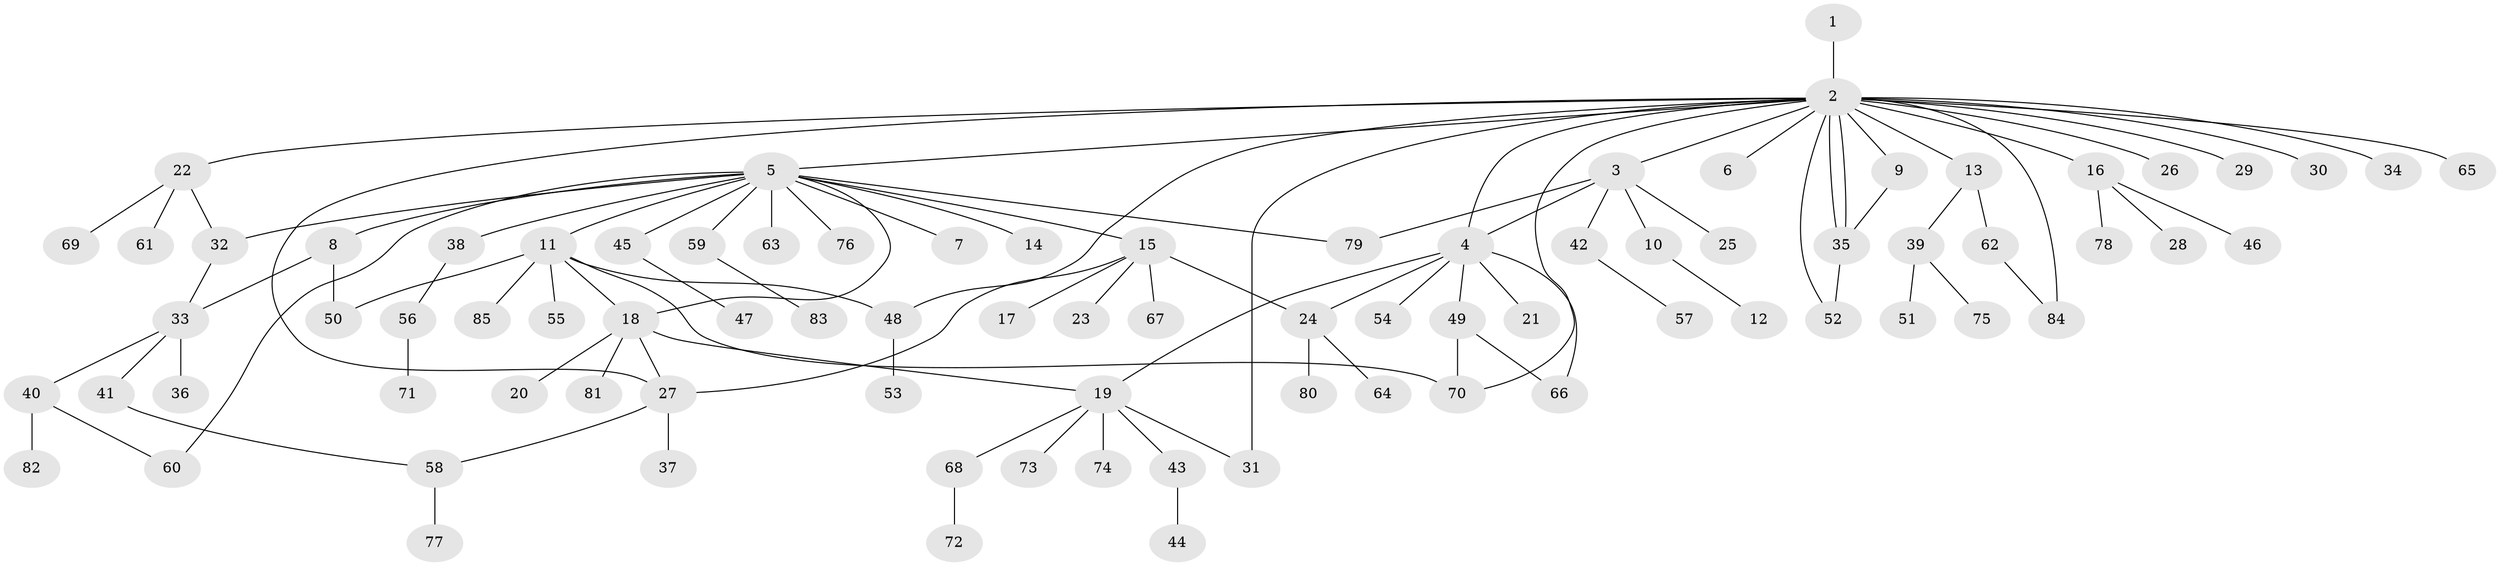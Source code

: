 // Generated by graph-tools (version 1.1) at 2025/14/03/09/25 04:14:37]
// undirected, 85 vertices, 105 edges
graph export_dot {
graph [start="1"]
  node [color=gray90,style=filled];
  1;
  2;
  3;
  4;
  5;
  6;
  7;
  8;
  9;
  10;
  11;
  12;
  13;
  14;
  15;
  16;
  17;
  18;
  19;
  20;
  21;
  22;
  23;
  24;
  25;
  26;
  27;
  28;
  29;
  30;
  31;
  32;
  33;
  34;
  35;
  36;
  37;
  38;
  39;
  40;
  41;
  42;
  43;
  44;
  45;
  46;
  47;
  48;
  49;
  50;
  51;
  52;
  53;
  54;
  55;
  56;
  57;
  58;
  59;
  60;
  61;
  62;
  63;
  64;
  65;
  66;
  67;
  68;
  69;
  70;
  71;
  72;
  73;
  74;
  75;
  76;
  77;
  78;
  79;
  80;
  81;
  82;
  83;
  84;
  85;
  1 -- 2;
  2 -- 3;
  2 -- 4;
  2 -- 5;
  2 -- 6;
  2 -- 9;
  2 -- 13;
  2 -- 16;
  2 -- 22;
  2 -- 26;
  2 -- 27;
  2 -- 29;
  2 -- 30;
  2 -- 31;
  2 -- 34;
  2 -- 35;
  2 -- 35;
  2 -- 48;
  2 -- 52;
  2 -- 65;
  2 -- 70;
  2 -- 84;
  3 -- 4;
  3 -- 10;
  3 -- 25;
  3 -- 42;
  3 -- 79;
  4 -- 19;
  4 -- 21;
  4 -- 24;
  4 -- 49;
  4 -- 54;
  4 -- 66;
  5 -- 7;
  5 -- 8;
  5 -- 11;
  5 -- 14;
  5 -- 15;
  5 -- 18;
  5 -- 32;
  5 -- 38;
  5 -- 45;
  5 -- 59;
  5 -- 60;
  5 -- 63;
  5 -- 76;
  5 -- 79;
  8 -- 33;
  8 -- 50;
  9 -- 35;
  10 -- 12;
  11 -- 18;
  11 -- 48;
  11 -- 50;
  11 -- 55;
  11 -- 70;
  11 -- 85;
  13 -- 39;
  13 -- 62;
  15 -- 17;
  15 -- 23;
  15 -- 24;
  15 -- 27;
  15 -- 67;
  16 -- 28;
  16 -- 46;
  16 -- 78;
  18 -- 19;
  18 -- 20;
  18 -- 27;
  18 -- 81;
  19 -- 31;
  19 -- 43;
  19 -- 68;
  19 -- 73;
  19 -- 74;
  22 -- 32;
  22 -- 61;
  22 -- 69;
  24 -- 64;
  24 -- 80;
  27 -- 37;
  27 -- 58;
  32 -- 33;
  33 -- 36;
  33 -- 40;
  33 -- 41;
  35 -- 52;
  38 -- 56;
  39 -- 51;
  39 -- 75;
  40 -- 60;
  40 -- 82;
  41 -- 58;
  42 -- 57;
  43 -- 44;
  45 -- 47;
  48 -- 53;
  49 -- 66;
  49 -- 70;
  56 -- 71;
  58 -- 77;
  59 -- 83;
  62 -- 84;
  68 -- 72;
}

